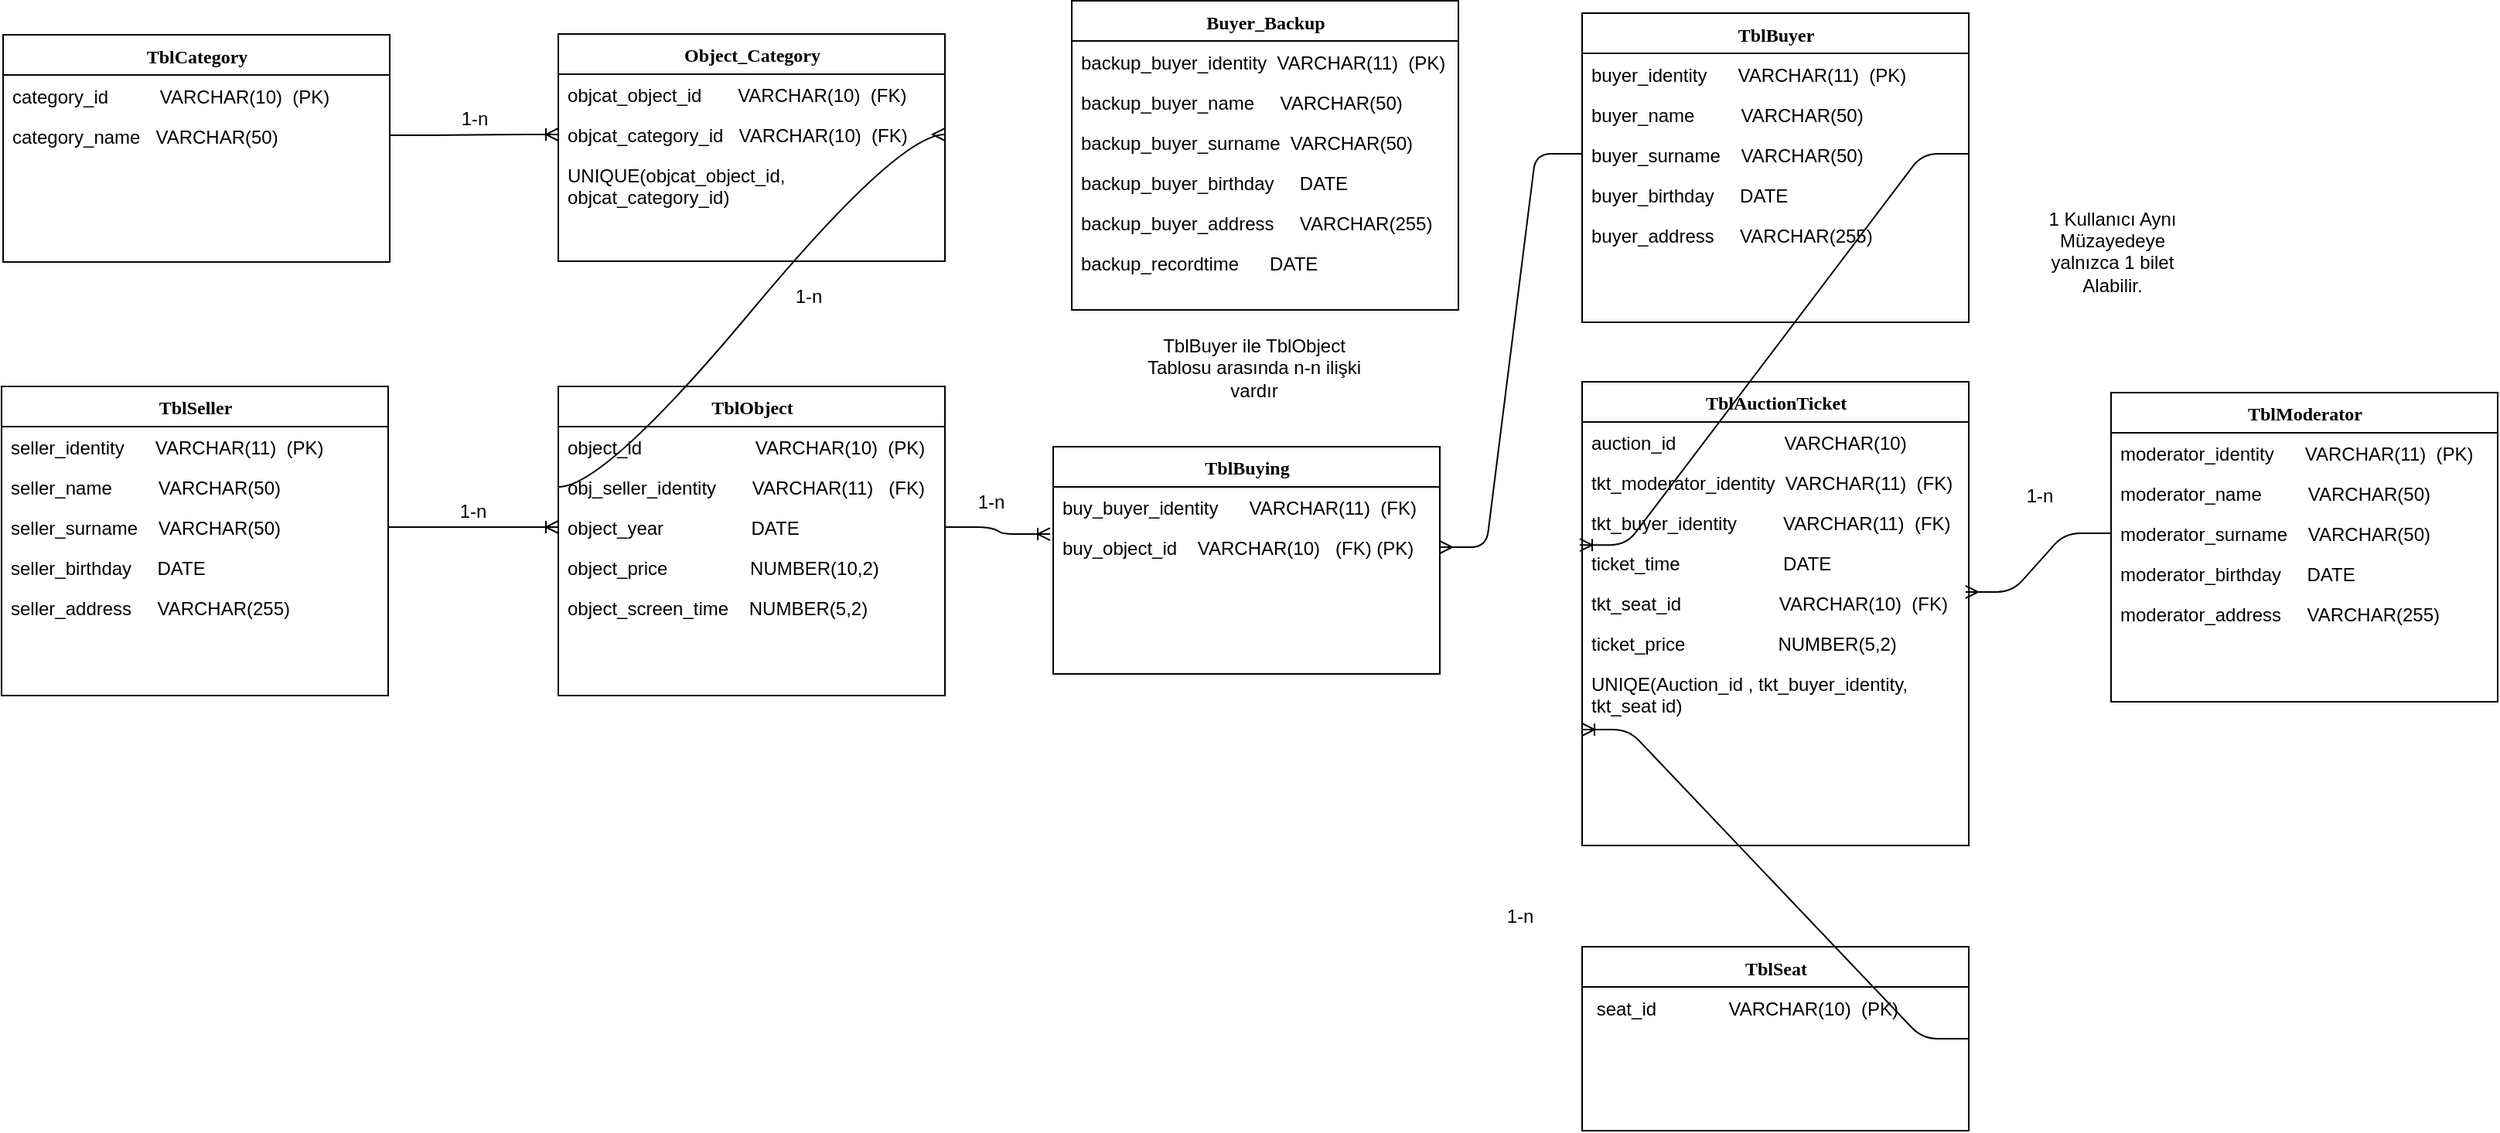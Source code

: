 <mxfile version="11.3.0" type="device" pages="1"><diagram name="Page-1" id="9f46799a-70d6-7492-0946-bef42562c5a5"><mxGraphModel dx="805" dy="462" grid="1" gridSize="10" guides="1" tooltips="1" connect="1" arrows="1" fold="1" page="1" pageScale="1" pageWidth="1100" pageHeight="850" background="#ffffff" math="0" shadow="0"><root><mxCell id="0"/><mxCell id="1" parent="0"/><mxCell id="78961159f06e98e8-17" value="TblBuyer" style="swimlane;html=1;fontStyle=1;align=center;verticalAlign=top;childLayout=stackLayout;horizontal=1;startSize=26;horizontalStack=0;resizeParent=1;resizeLast=0;collapsible=1;marginBottom=0;swimlaneFillColor=#ffffff;rounded=0;shadow=0;comic=0;labelBackgroundColor=none;strokeColor=#000000;strokeWidth=1;fillColor=none;fontFamily=Verdana;fontSize=12;fontColor=#000000;" parent="1" vertex="1"><mxGeometry x="1182" y="35.5" width="250" height="200" as="geometry"/></mxCell><mxCell id="78961159f06e98e8-21" value="buyer_identity&amp;nbsp; &amp;nbsp; &amp;nbsp; VARCHAR(11)&amp;nbsp;&amp;nbsp;(PK)" style="text;html=1;strokeColor=none;fillColor=none;align=left;verticalAlign=top;spacingLeft=4;spacingRight=4;whiteSpace=wrap;overflow=hidden;rotatable=0;points=[[0,0.5],[1,0.5]];portConstraint=eastwest;" parent="78961159f06e98e8-17" vertex="1"><mxGeometry y="26" width="250" height="26" as="geometry"/></mxCell><mxCell id="78961159f06e98e8-23" value="buyer_name&amp;nbsp; &amp;nbsp; &amp;nbsp; &amp;nbsp; &amp;nbsp;VARCHAR(50)" style="text;html=1;strokeColor=none;fillColor=none;align=left;verticalAlign=top;spacingLeft=4;spacingRight=4;whiteSpace=wrap;overflow=hidden;rotatable=0;points=[[0,0.5],[1,0.5]];portConstraint=eastwest;" parent="78961159f06e98e8-17" vertex="1"><mxGeometry y="52" width="250" height="26" as="geometry"/></mxCell><mxCell id="78961159f06e98e8-25" value="buyer_surname&amp;nbsp; &amp;nbsp; VARCHAR(50)" style="text;html=1;strokeColor=none;fillColor=none;align=left;verticalAlign=top;spacingLeft=4;spacingRight=4;whiteSpace=wrap;overflow=hidden;rotatable=0;points=[[0,0.5],[1,0.5]];portConstraint=eastwest;" parent="78961159f06e98e8-17" vertex="1"><mxGeometry y="78" width="250" height="26" as="geometry"/></mxCell><mxCell id="78961159f06e98e8-26" value="buyer_birthday&amp;nbsp; &amp;nbsp; &amp;nbsp;DATE" style="text;html=1;strokeColor=none;fillColor=none;align=left;verticalAlign=top;spacingLeft=4;spacingRight=4;whiteSpace=wrap;overflow=hidden;rotatable=0;points=[[0,0.5],[1,0.5]];portConstraint=eastwest;" parent="78961159f06e98e8-17" vertex="1"><mxGeometry y="104" width="250" height="26" as="geometry"/></mxCell><mxCell id="78961159f06e98e8-24" value="buyer_address&amp;nbsp; &amp;nbsp; &amp;nbsp;VARCHAR(255)" style="text;html=1;strokeColor=none;fillColor=none;align=left;verticalAlign=top;spacingLeft=4;spacingRight=4;whiteSpace=wrap;overflow=hidden;rotatable=0;points=[[0,0.5],[1,0.5]];portConstraint=eastwest;" parent="78961159f06e98e8-17" vertex="1"><mxGeometry y="130" width="250" height="26" as="geometry"/></mxCell><mxCell id="78961159f06e98e8-108" value="TblCategory" style="swimlane;html=1;fontStyle=1;align=center;verticalAlign=top;childLayout=stackLayout;horizontal=1;startSize=26;horizontalStack=0;resizeParent=1;resizeLast=0;collapsible=1;marginBottom=0;swimlaneFillColor=#ffffff;rounded=0;shadow=0;comic=0;labelBackgroundColor=none;strokeColor=#000000;strokeWidth=1;fillColor=none;fontFamily=Verdana;fontSize=12;fontColor=#000000;" parent="1" vertex="1"><mxGeometry x="161" y="49.5" width="250" height="147" as="geometry"/></mxCell><mxCell id="78961159f06e98e8-109" value="category_id&amp;nbsp; &amp;nbsp; &amp;nbsp; &amp;nbsp; &amp;nbsp; VARCHAR(10)&amp;nbsp; (PK)" style="text;html=1;strokeColor=none;fillColor=none;align=left;verticalAlign=top;spacingLeft=4;spacingRight=4;whiteSpace=wrap;overflow=hidden;rotatable=0;points=[[0,0.5],[1,0.5]];portConstraint=eastwest;" parent="78961159f06e98e8-108" vertex="1"><mxGeometry y="26" width="250" height="26" as="geometry"/></mxCell><mxCell id="78961159f06e98e8-110" value="category_name&amp;nbsp; &amp;nbsp;VARCHAR(50)" style="text;html=1;strokeColor=none;fillColor=none;align=left;verticalAlign=top;spacingLeft=4;spacingRight=4;whiteSpace=wrap;overflow=hidden;rotatable=0;points=[[0,0.5],[1,0.5]];portConstraint=eastwest;" parent="78961159f06e98e8-108" vertex="1"><mxGeometry y="52" width="250" height="26" as="geometry"/></mxCell><mxCell id="uuwnn3vvT_uluhf-y9ND-21" value="TblSeller" style="swimlane;html=1;fontStyle=1;align=center;verticalAlign=top;childLayout=stackLayout;horizontal=1;startSize=26;horizontalStack=0;resizeParent=1;resizeLast=0;collapsible=1;marginBottom=0;swimlaneFillColor=#ffffff;rounded=0;shadow=0;comic=0;labelBackgroundColor=none;strokeColor=#000000;strokeWidth=1;fillColor=none;fontFamily=Verdana;fontSize=12;fontColor=#000000;" parent="1" vertex="1"><mxGeometry x="160" y="277" width="250" height="200" as="geometry"/></mxCell><mxCell id="uuwnn3vvT_uluhf-y9ND-22" value="seller_identity&amp;nbsp; &amp;nbsp; &amp;nbsp; VARCHAR(11)&amp;nbsp;&amp;nbsp;(PK)" style="text;html=1;strokeColor=none;fillColor=none;align=left;verticalAlign=top;spacingLeft=4;spacingRight=4;whiteSpace=wrap;overflow=hidden;rotatable=0;points=[[0,0.5],[1,0.5]];portConstraint=eastwest;" parent="uuwnn3vvT_uluhf-y9ND-21" vertex="1"><mxGeometry y="26" width="250" height="26" as="geometry"/></mxCell><mxCell id="uuwnn3vvT_uluhf-y9ND-23" value="seller_name&amp;nbsp; &amp;nbsp; &amp;nbsp; &amp;nbsp; &amp;nbsp;VARCHAR(50)" style="text;html=1;strokeColor=none;fillColor=none;align=left;verticalAlign=top;spacingLeft=4;spacingRight=4;whiteSpace=wrap;overflow=hidden;rotatable=0;points=[[0,0.5],[1,0.5]];portConstraint=eastwest;" parent="uuwnn3vvT_uluhf-y9ND-21" vertex="1"><mxGeometry y="52" width="250" height="26" as="geometry"/></mxCell><mxCell id="uuwnn3vvT_uluhf-y9ND-24" value="seller_surname&amp;nbsp; &amp;nbsp; VARCHAR(50)" style="text;html=1;strokeColor=none;fillColor=none;align=left;verticalAlign=top;spacingLeft=4;spacingRight=4;whiteSpace=wrap;overflow=hidden;rotatable=0;points=[[0,0.5],[1,0.5]];portConstraint=eastwest;" parent="uuwnn3vvT_uluhf-y9ND-21" vertex="1"><mxGeometry y="78" width="250" height="26" as="geometry"/></mxCell><mxCell id="uuwnn3vvT_uluhf-y9ND-25" value="seller_birthday&amp;nbsp; &amp;nbsp; &amp;nbsp;DATE" style="text;html=1;strokeColor=none;fillColor=none;align=left;verticalAlign=top;spacingLeft=4;spacingRight=4;whiteSpace=wrap;overflow=hidden;rotatable=0;points=[[0,0.5],[1,0.5]];portConstraint=eastwest;" parent="uuwnn3vvT_uluhf-y9ND-21" vertex="1"><mxGeometry y="104" width="250" height="26" as="geometry"/></mxCell><mxCell id="uuwnn3vvT_uluhf-y9ND-26" value="seller_address&amp;nbsp; &amp;nbsp; &amp;nbsp;VARCHAR(255)" style="text;html=1;strokeColor=none;fillColor=none;align=left;verticalAlign=top;spacingLeft=4;spacingRight=4;whiteSpace=wrap;overflow=hidden;rotatable=0;points=[[0,0.5],[1,0.5]];portConstraint=eastwest;" parent="uuwnn3vvT_uluhf-y9ND-21" vertex="1"><mxGeometry y="130" width="250" height="26" as="geometry"/></mxCell><mxCell id="uuwnn3vvT_uluhf-y9ND-27" value="TblModerator" style="swimlane;html=1;fontStyle=1;align=center;verticalAlign=top;childLayout=stackLayout;horizontal=1;startSize=26;horizontalStack=0;resizeParent=1;resizeLast=0;collapsible=1;marginBottom=0;swimlaneFillColor=#ffffff;rounded=0;shadow=0;comic=0;labelBackgroundColor=none;strokeColor=#000000;strokeWidth=1;fillColor=none;fontFamily=Verdana;fontSize=12;fontColor=#000000;" parent="1" vertex="1"><mxGeometry x="1524" y="281" width="250" height="200" as="geometry"/></mxCell><mxCell id="uuwnn3vvT_uluhf-y9ND-28" value="moderator_identity&amp;nbsp; &amp;nbsp; &amp;nbsp; VARCHAR(11)&amp;nbsp;&amp;nbsp;(PK)" style="text;html=1;strokeColor=none;fillColor=none;align=left;verticalAlign=top;spacingLeft=4;spacingRight=4;whiteSpace=wrap;overflow=hidden;rotatable=0;points=[[0,0.5],[1,0.5]];portConstraint=eastwest;" parent="uuwnn3vvT_uluhf-y9ND-27" vertex="1"><mxGeometry y="26" width="250" height="26" as="geometry"/></mxCell><mxCell id="uuwnn3vvT_uluhf-y9ND-29" value="moderator_name&amp;nbsp; &amp;nbsp; &amp;nbsp; &amp;nbsp; &amp;nbsp;VARCHAR(50)" style="text;html=1;strokeColor=none;fillColor=none;align=left;verticalAlign=top;spacingLeft=4;spacingRight=4;whiteSpace=wrap;overflow=hidden;rotatable=0;points=[[0,0.5],[1,0.5]];portConstraint=eastwest;" parent="uuwnn3vvT_uluhf-y9ND-27" vertex="1"><mxGeometry y="52" width="250" height="26" as="geometry"/></mxCell><mxCell id="uuwnn3vvT_uluhf-y9ND-30" value="moderator_surname&amp;nbsp; &amp;nbsp; VARCHAR(50)" style="text;html=1;strokeColor=none;fillColor=none;align=left;verticalAlign=top;spacingLeft=4;spacingRight=4;whiteSpace=wrap;overflow=hidden;rotatable=0;points=[[0,0.5],[1,0.5]];portConstraint=eastwest;" parent="uuwnn3vvT_uluhf-y9ND-27" vertex="1"><mxGeometry y="78" width="250" height="26" as="geometry"/></mxCell><mxCell id="uuwnn3vvT_uluhf-y9ND-31" value="moderator_birthday&amp;nbsp; &amp;nbsp; &amp;nbsp;DATE" style="text;html=1;strokeColor=none;fillColor=none;align=left;verticalAlign=top;spacingLeft=4;spacingRight=4;whiteSpace=wrap;overflow=hidden;rotatable=0;points=[[0,0.5],[1,0.5]];portConstraint=eastwest;" parent="uuwnn3vvT_uluhf-y9ND-27" vertex="1"><mxGeometry y="104" width="250" height="26" as="geometry"/></mxCell><mxCell id="uuwnn3vvT_uluhf-y9ND-32" value="moderator_address&amp;nbsp; &amp;nbsp; &amp;nbsp;VARCHAR(255)" style="text;html=1;strokeColor=none;fillColor=none;align=left;verticalAlign=top;spacingLeft=4;spacingRight=4;whiteSpace=wrap;overflow=hidden;rotatable=0;points=[[0,0.5],[1,0.5]];portConstraint=eastwest;" parent="uuwnn3vvT_uluhf-y9ND-27" vertex="1"><mxGeometry y="130" width="250" height="26" as="geometry"/></mxCell><mxCell id="uuwnn3vvT_uluhf-y9ND-33" value="TblObject" style="swimlane;html=1;fontStyle=1;align=center;verticalAlign=top;childLayout=stackLayout;horizontal=1;startSize=26;horizontalStack=0;resizeParent=1;resizeLast=0;collapsible=1;marginBottom=0;swimlaneFillColor=#ffffff;rounded=0;shadow=0;comic=0;labelBackgroundColor=none;strokeColor=#000000;strokeWidth=1;fillColor=none;fontFamily=Verdana;fontSize=12;fontColor=#000000;" parent="1" vertex="1"><mxGeometry x="520" y="277" width="250" height="200" as="geometry"/></mxCell><mxCell id="uuwnn3vvT_uluhf-y9ND-34" value="object_id&amp;nbsp; &amp;nbsp; &amp;nbsp; &amp;nbsp; &amp;nbsp; &amp;nbsp; &amp;nbsp; &amp;nbsp; &amp;nbsp; &amp;nbsp; &amp;nbsp; VARCHAR(10)&amp;nbsp; (PK)" style="text;html=1;strokeColor=none;fillColor=none;align=left;verticalAlign=top;spacingLeft=4;spacingRight=4;whiteSpace=wrap;overflow=hidden;rotatable=0;points=[[0,0.5],[1,0.5]];portConstraint=eastwest;" parent="uuwnn3vvT_uluhf-y9ND-33" vertex="1"><mxGeometry y="26" width="250" height="26" as="geometry"/></mxCell><mxCell id="uuwnn3vvT_uluhf-y9ND-35" value="obj_seller_identity&amp;nbsp; &amp;nbsp; &amp;nbsp; &amp;nbsp;VARCHAR(11)&amp;nbsp; &amp;nbsp;(FK)" style="text;html=1;strokeColor=none;fillColor=none;align=left;verticalAlign=top;spacingLeft=4;spacingRight=4;whiteSpace=wrap;overflow=hidden;rotatable=0;points=[[0,0.5],[1,0.5]];portConstraint=eastwest;" parent="uuwnn3vvT_uluhf-y9ND-33" vertex="1"><mxGeometry y="52" width="250" height="26" as="geometry"/></mxCell><mxCell id="uuwnn3vvT_uluhf-y9ND-36" value="object_year&amp;nbsp; &amp;nbsp; &amp;nbsp; &amp;nbsp; &amp;nbsp; &amp;nbsp; &amp;nbsp; &amp;nbsp; &amp;nbsp;DATE" style="text;html=1;strokeColor=none;fillColor=none;align=left;verticalAlign=top;spacingLeft=4;spacingRight=4;whiteSpace=wrap;overflow=hidden;rotatable=0;points=[[0,0.5],[1,0.5]];portConstraint=eastwest;" parent="uuwnn3vvT_uluhf-y9ND-33" vertex="1"><mxGeometry y="78" width="250" height="26" as="geometry"/></mxCell><mxCell id="uuwnn3vvT_uluhf-y9ND-37" value="object_price&amp;nbsp; &amp;nbsp; &amp;nbsp; &amp;nbsp; &amp;nbsp; &amp;nbsp; &amp;nbsp; &amp;nbsp; NUMBER(10,2)" style="text;html=1;strokeColor=none;fillColor=none;align=left;verticalAlign=top;spacingLeft=4;spacingRight=4;whiteSpace=wrap;overflow=hidden;rotatable=0;points=[[0,0.5],[1,0.5]];portConstraint=eastwest;" parent="uuwnn3vvT_uluhf-y9ND-33" vertex="1"><mxGeometry y="104" width="250" height="26" as="geometry"/></mxCell><mxCell id="uuwnn3vvT_uluhf-y9ND-38" value="object_screen_time&amp;nbsp; &amp;nbsp; NUMBER(5,2)" style="text;html=1;strokeColor=none;fillColor=none;align=left;verticalAlign=top;spacingLeft=4;spacingRight=4;whiteSpace=wrap;overflow=hidden;rotatable=0;points=[[0,0.5],[1,0.5]];portConstraint=eastwest;" parent="uuwnn3vvT_uluhf-y9ND-33" vertex="1"><mxGeometry y="130" width="250" height="26" as="geometry"/></mxCell><mxCell id="uuwnn3vvT_uluhf-y9ND-39" value="Object_Category" style="swimlane;html=1;fontStyle=1;align=center;verticalAlign=top;childLayout=stackLayout;horizontal=1;startSize=26;horizontalStack=0;resizeParent=1;resizeLast=0;collapsible=1;marginBottom=0;swimlaneFillColor=#ffffff;rounded=0;shadow=0;comic=0;labelBackgroundColor=none;strokeColor=#000000;strokeWidth=1;fillColor=none;fontFamily=Verdana;fontSize=12;fontColor=#000000;" parent="1" vertex="1"><mxGeometry x="520" y="49" width="250" height="147" as="geometry"/></mxCell><mxCell id="uuwnn3vvT_uluhf-y9ND-40" value="objcat_object_id&amp;nbsp; &amp;nbsp; &amp;nbsp; &amp;nbsp;VARCHAR(10)&amp;nbsp; (FK)" style="text;html=1;strokeColor=none;fillColor=none;align=left;verticalAlign=top;spacingLeft=4;spacingRight=4;whiteSpace=wrap;overflow=hidden;rotatable=0;points=[[0,0.5],[1,0.5]];portConstraint=eastwest;" parent="uuwnn3vvT_uluhf-y9ND-39" vertex="1"><mxGeometry y="26" width="250" height="26" as="geometry"/></mxCell><mxCell id="uuwnn3vvT_uluhf-y9ND-41" value="objcat_category_id&amp;nbsp; &amp;nbsp;VARCHAR(10)&amp;nbsp; (FK)" style="text;html=1;strokeColor=none;fillColor=none;align=left;verticalAlign=top;spacingLeft=4;spacingRight=4;whiteSpace=wrap;overflow=hidden;rotatable=0;points=[[0,0.5],[1,0.5]];portConstraint=eastwest;" parent="uuwnn3vvT_uluhf-y9ND-39" vertex="1"><mxGeometry y="52" width="250" height="26" as="geometry"/></mxCell><mxCell id="uuwnn3vvT_uluhf-y9ND-122" value="UNIQUE(objcat_object_id,&lt;br&gt;objcat_category_id)" style="text;html=1;strokeColor=none;fillColor=none;align=left;verticalAlign=top;spacingLeft=4;spacingRight=4;whiteSpace=wrap;overflow=hidden;rotatable=0;points=[[0,0.5],[1,0.5]];portConstraint=eastwest;" parent="uuwnn3vvT_uluhf-y9ND-39" vertex="1"><mxGeometry y="78" width="250" height="42" as="geometry"/></mxCell><mxCell id="uuwnn3vvT_uluhf-y9ND-42" value="TblSeat" style="swimlane;html=1;fontStyle=1;align=center;verticalAlign=top;childLayout=stackLayout;horizontal=1;startSize=26;horizontalStack=0;resizeParent=1;resizeLast=0;collapsible=1;marginBottom=0;swimlaneFillColor=#ffffff;rounded=0;shadow=0;comic=0;labelBackgroundColor=none;strokeColor=#000000;strokeWidth=1;fillColor=none;fontFamily=Verdana;fontSize=12;fontColor=#000000;" parent="1" vertex="1"><mxGeometry x="1182" y="639.5" width="250" height="119" as="geometry"/></mxCell><mxCell id="uuwnn3vvT_uluhf-y9ND-43" value="&amp;nbsp;seat_id&amp;nbsp; &amp;nbsp; &amp;nbsp; &amp;nbsp; &amp;nbsp; &amp;nbsp; &amp;nbsp; VARCHAR(10)&amp;nbsp; (PK)" style="text;html=1;strokeColor=none;fillColor=none;align=left;verticalAlign=top;spacingLeft=4;spacingRight=4;whiteSpace=wrap;overflow=hidden;rotatable=0;points=[[0,0.5],[1,0.5]];portConstraint=eastwest;" parent="uuwnn3vvT_uluhf-y9ND-42" vertex="1"><mxGeometry y="26" width="250" height="26" as="geometry"/></mxCell><mxCell id="uuwnn3vvT_uluhf-y9ND-46" value="TblAuctionTicket" style="swimlane;html=1;fontStyle=1;align=center;verticalAlign=top;childLayout=stackLayout;horizontal=1;startSize=26;horizontalStack=0;resizeParent=1;resizeLast=0;collapsible=1;marginBottom=0;swimlaneFillColor=#ffffff;rounded=0;shadow=0;comic=0;labelBackgroundColor=none;strokeColor=#000000;strokeWidth=1;fillColor=none;fontFamily=Verdana;fontSize=12;fontColor=#000000;" parent="1" vertex="1"><mxGeometry x="1182" y="274" width="250" height="300" as="geometry"/></mxCell><mxCell id="uuwnn3vvT_uluhf-y9ND-47" value="auction_id&amp;nbsp; &amp;nbsp; &amp;nbsp; &amp;nbsp; &amp;nbsp; &amp;nbsp; &amp;nbsp; &amp;nbsp; &amp;nbsp; &amp;nbsp; &amp;nbsp;VARCHAR(10)" style="text;html=1;strokeColor=none;fillColor=none;align=left;verticalAlign=top;spacingLeft=4;spacingRight=4;whiteSpace=wrap;overflow=hidden;rotatable=0;points=[[0,0.5],[1,0.5]];portConstraint=eastwest;" parent="uuwnn3vvT_uluhf-y9ND-46" vertex="1"><mxGeometry y="26" width="250" height="26" as="geometry"/></mxCell><mxCell id="uuwnn3vvT_uluhf-y9ND-48" value="tkt_moderator_identity&amp;nbsp; VARCHAR(11)&amp;nbsp; (FK)" style="text;html=1;strokeColor=none;fillColor=none;align=left;verticalAlign=top;spacingLeft=4;spacingRight=4;whiteSpace=wrap;overflow=hidden;rotatable=0;points=[[0,0.5],[1,0.5]];portConstraint=eastwest;" parent="uuwnn3vvT_uluhf-y9ND-46" vertex="1"><mxGeometry y="52" width="250" height="26" as="geometry"/></mxCell><mxCell id="uuwnn3vvT_uluhf-y9ND-49" value="tkt_buyer_identity&amp;nbsp; &amp;nbsp; &amp;nbsp; &amp;nbsp; &amp;nbsp;VARCHAR(11)&amp;nbsp; (FK)" style="text;html=1;strokeColor=none;fillColor=none;align=left;verticalAlign=top;spacingLeft=4;spacingRight=4;whiteSpace=wrap;overflow=hidden;rotatable=0;points=[[0,0.5],[1,0.5]];portConstraint=eastwest;" parent="uuwnn3vvT_uluhf-y9ND-46" vertex="1"><mxGeometry y="78" width="250" height="26" as="geometry"/></mxCell><mxCell id="uuwnn3vvT_uluhf-y9ND-50" value="ticket_time&amp;nbsp; &amp;nbsp; &amp;nbsp; &amp;nbsp; &amp;nbsp; &amp;nbsp; &amp;nbsp; &amp;nbsp; &amp;nbsp; &amp;nbsp; DATE" style="text;html=1;strokeColor=none;fillColor=none;align=left;verticalAlign=top;spacingLeft=4;spacingRight=4;whiteSpace=wrap;overflow=hidden;rotatable=0;points=[[0,0.5],[1,0.5]];portConstraint=eastwest;" parent="uuwnn3vvT_uluhf-y9ND-46" vertex="1"><mxGeometry y="104" width="250" height="26" as="geometry"/></mxCell><mxCell id="uuwnn3vvT_uluhf-y9ND-51" value="tkt_seat_id&amp;nbsp; &amp;nbsp; &amp;nbsp; &amp;nbsp; &amp;nbsp; &amp;nbsp; &amp;nbsp; &amp;nbsp; &amp;nbsp; &amp;nbsp;VARCHAR(10)&amp;nbsp; (FK)" style="text;html=1;strokeColor=none;fillColor=none;align=left;verticalAlign=top;spacingLeft=4;spacingRight=4;whiteSpace=wrap;overflow=hidden;rotatable=0;points=[[0,0.5],[1,0.5]];portConstraint=eastwest;" parent="uuwnn3vvT_uluhf-y9ND-46" vertex="1"><mxGeometry y="130" width="250" height="26" as="geometry"/></mxCell><mxCell id="uuwnn3vvT_uluhf-y9ND-52" value="ticket_price&amp;nbsp; &amp;nbsp; &amp;nbsp; &amp;nbsp; &amp;nbsp; &amp;nbsp; &amp;nbsp; &amp;nbsp; &amp;nbsp; NUMBER(5,2)" style="text;html=1;strokeColor=none;fillColor=none;align=left;verticalAlign=top;spacingLeft=4;spacingRight=4;whiteSpace=wrap;overflow=hidden;rotatable=0;points=[[0,0.5],[1,0.5]];portConstraint=eastwest;" parent="uuwnn3vvT_uluhf-y9ND-46" vertex="1"><mxGeometry y="156" width="250" height="26" as="geometry"/></mxCell><mxCell id="uuwnn3vvT_uluhf-y9ND-120" value="UNIQE(Auction_id , tkt_buyer_identity, tkt_seat id)" style="text;html=1;strokeColor=none;fillColor=none;align=left;verticalAlign=top;spacingLeft=4;spacingRight=4;whiteSpace=wrap;overflow=hidden;rotatable=0;points=[[0,0.5],[1,0.5]];portConstraint=eastwest;" parent="uuwnn3vvT_uluhf-y9ND-46" vertex="1"><mxGeometry y="182" width="250" height="38" as="geometry"/></mxCell><mxCell id="uuwnn3vvT_uluhf-y9ND-58" value="TblBuying" style="swimlane;html=1;fontStyle=1;align=center;verticalAlign=top;childLayout=stackLayout;horizontal=1;startSize=26;horizontalStack=0;resizeParent=1;resizeLast=0;collapsible=1;marginBottom=0;swimlaneFillColor=#ffffff;rounded=0;shadow=0;comic=0;labelBackgroundColor=none;strokeColor=#000000;strokeWidth=1;fillColor=none;fontFamily=Verdana;fontSize=12;fontColor=#000000;" parent="1" vertex="1"><mxGeometry x="840" y="316" width="250" height="147" as="geometry"/></mxCell><mxCell id="uuwnn3vvT_uluhf-y9ND-59" value="buy_buyer_identity&amp;nbsp; &amp;nbsp; &amp;nbsp; VARCHAR(11)&amp;nbsp; (FK)" style="text;html=1;strokeColor=none;fillColor=none;align=left;verticalAlign=top;spacingLeft=4;spacingRight=4;whiteSpace=wrap;overflow=hidden;rotatable=0;points=[[0,0.5],[1,0.5]];portConstraint=eastwest;" parent="uuwnn3vvT_uluhf-y9ND-58" vertex="1"><mxGeometry y="26" width="250" height="26" as="geometry"/></mxCell><mxCell id="uuwnn3vvT_uluhf-y9ND-60" value="buy_object_id&amp;nbsp; &amp;nbsp; VARCHAR(10)&amp;nbsp; &amp;nbsp;(FK) (PK)&amp;nbsp;" style="text;html=1;strokeColor=none;fillColor=none;align=left;verticalAlign=top;spacingLeft=4;spacingRight=4;whiteSpace=wrap;overflow=hidden;rotatable=0;points=[[0,0.5],[1,0.5]];portConstraint=eastwest;" parent="uuwnn3vvT_uluhf-y9ND-58" vertex="1"><mxGeometry y="52" width="250" height="26" as="geometry"/></mxCell><mxCell id="uuwnn3vvT_uluhf-y9ND-86" value="" style="edgeStyle=entityRelationEdgeStyle;fontSize=12;html=1;endArrow=ERoneToMany;strokeColor=#000000;strokeWidth=1;exitX=1;exitY=0.5;exitDx=0;exitDy=0;entryX=0;entryY=0.5;entryDx=0;entryDy=0;" parent="1" source="uuwnn3vvT_uluhf-y9ND-24" target="uuwnn3vvT_uluhf-y9ND-36" edge="1"><mxGeometry width="100" height="100" relative="1" as="geometry"><mxPoint x="380" y="530" as="sourcePoint"/><mxPoint x="480" y="430" as="targetPoint"/></mxGeometry></mxCell><mxCell id="uuwnn3vvT_uluhf-y9ND-88" value="" style="edgeStyle=entityRelationEdgeStyle;fontSize=12;html=1;endArrow=ERoneToMany;strokeColor=#000000;strokeWidth=1;entryX=0;entryY=0.5;entryDx=0;entryDy=0;" parent="1" source="78961159f06e98e8-110" target="uuwnn3vvT_uluhf-y9ND-41" edge="1"><mxGeometry width="100" height="100" relative="1" as="geometry"><mxPoint x="370" y="264" as="sourcePoint"/><mxPoint x="470" y="164" as="targetPoint"/></mxGeometry></mxCell><mxCell id="uuwnn3vvT_uluhf-y9ND-98" style="edgeStyle=entityRelationEdgeStyle;orthogonalLoop=1;jettySize=auto;html=1;exitX=1;exitY=0.5;exitDx=0;exitDy=0;entryX=0;entryY=0.5;entryDx=0;entryDy=0;startArrow=ERmany;startFill=0;endArrow=none;endFill=0;strokeWidth=1;fontFamily=Helvetica;fontSize=12;curved=1;" parent="1" source="uuwnn3vvT_uluhf-y9ND-41" target="uuwnn3vvT_uluhf-y9ND-35" edge="1"><mxGeometry relative="1" as="geometry"/></mxCell><mxCell id="uuwnn3vvT_uluhf-y9ND-104" value="" style="edgeStyle=entityRelationEdgeStyle;fontSize=12;html=1;endArrow=none;strokeWidth=1;startArrow=ERmany;startFill=0;endFill=0;entryX=0;entryY=0.5;entryDx=0;entryDy=0;exitX=1;exitY=0.5;exitDx=0;exitDy=0;" parent="1" source="uuwnn3vvT_uluhf-y9ND-60" target="78961159f06e98e8-25" edge="1"><mxGeometry width="100" height="100" relative="1" as="geometry"><mxPoint x="900" y="200" as="sourcePoint"/><mxPoint x="1000" y="100" as="targetPoint"/></mxGeometry></mxCell><mxCell id="uuwnn3vvT_uluhf-y9ND-106" value="" style="edgeStyle=entityRelationEdgeStyle;fontSize=12;html=1;endArrow=ERoneToMany;strokeWidth=1;exitX=1;exitY=0.5;exitDx=0;exitDy=0;entryX=-0.008;entryY=0.174;entryDx=0;entryDy=0;entryPerimeter=0;" parent="1" source="uuwnn3vvT_uluhf-y9ND-36" target="uuwnn3vvT_uluhf-y9ND-60" edge="1"><mxGeometry width="100" height="100" relative="1" as="geometry"><mxPoint x="660" y="650" as="sourcePoint"/><mxPoint x="760" y="550" as="targetPoint"/></mxGeometry></mxCell><mxCell id="uuwnn3vvT_uluhf-y9ND-107" value="" style="edgeStyle=entityRelationEdgeStyle;fontSize=12;html=1;endArrow=none;strokeWidth=1;startArrow=ERmany;startFill=0;endFill=0;entryX=0;entryY=0.5;entryDx=0;entryDy=0;exitX=0.992;exitY=0.231;exitDx=0;exitDy=0;exitPerimeter=0;" parent="1" source="uuwnn3vvT_uluhf-y9ND-51" target="uuwnn3vvT_uluhf-y9ND-30" edge="1"><mxGeometry width="100" height="100" relative="1" as="geometry"><mxPoint x="890" y="650" as="sourcePoint"/><mxPoint x="990" y="550" as="targetPoint"/></mxGeometry></mxCell><mxCell id="uuwnn3vvT_uluhf-y9ND-108" value="" style="edgeStyle=entityRelationEdgeStyle;fontSize=12;html=1;endArrow=ERoneToMany;strokeWidth=1;exitX=1;exitY=0.5;exitDx=0;exitDy=0;entryX=-0.006;entryY=0.061;entryDx=0;entryDy=0;entryPerimeter=0;" parent="1" source="78961159f06e98e8-25" target="uuwnn3vvT_uluhf-y9ND-50" edge="1"><mxGeometry width="100" height="100" relative="1" as="geometry"><mxPoint x="1620" y="180" as="sourcePoint"/><mxPoint x="1720" y="80" as="targetPoint"/></mxGeometry></mxCell><mxCell id="uuwnn3vvT_uluhf-y9ND-109" value="" style="edgeStyle=entityRelationEdgeStyle;fontSize=12;html=1;endArrow=ERoneToMany;strokeWidth=1;exitX=1;exitY=0.5;exitDx=0;exitDy=0;entryX=0;entryY=0.75;entryDx=0;entryDy=0;" parent="1" source="uuwnn3vvT_uluhf-y9ND-42" target="uuwnn3vvT_uluhf-y9ND-46" edge="1"><mxGeometry width="100" height="100" relative="1" as="geometry"><mxPoint x="1430" y="720" as="sourcePoint"/><mxPoint x="1560" y="620" as="targetPoint"/></mxGeometry></mxCell><mxCell id="uuwnn3vvT_uluhf-y9ND-110" value="1-n" style="text;html=1;strokeColor=none;fillColor=none;align=center;verticalAlign=middle;whiteSpace=wrap;rounded=0;fontFamily=Helvetica;fontSize=12;" parent="1" vertex="1"><mxGeometry x="437.5" y="93.5" width="56" height="20" as="geometry"/></mxCell><mxCell id="uuwnn3vvT_uluhf-y9ND-111" value="1-n" style="text;html=1;strokeColor=none;fillColor=none;align=center;verticalAlign=middle;whiteSpace=wrap;rounded=0;fontFamily=Helvetica;fontSize=12;" parent="1" vertex="1"><mxGeometry x="437" y="348" width="56" height="20" as="geometry"/></mxCell><mxCell id="uuwnn3vvT_uluhf-y9ND-112" value="1-n" style="text;html=1;strokeColor=none;fillColor=none;align=center;verticalAlign=middle;whiteSpace=wrap;rounded=0;fontFamily=Helvetica;fontSize=12;rotation=0;" parent="1" vertex="1"><mxGeometry x="634" y="200" width="96" height="37" as="geometry"/></mxCell><mxCell id="uuwnn3vvT_uluhf-y9ND-113" value="1-n" style="text;html=1;strokeColor=none;fillColor=none;align=center;verticalAlign=middle;whiteSpace=wrap;rounded=0;fontFamily=Helvetica;fontSize=12;rotation=0;" parent="1" vertex="1"><mxGeometry x="760" y="332" width="80" height="40" as="geometry"/></mxCell><mxCell id="uuwnn3vvT_uluhf-y9ND-115" value="1-n" style="text;html=1;strokeColor=none;fillColor=none;align=center;verticalAlign=middle;whiteSpace=wrap;rounded=0;fontFamily=Helvetica;fontSize=12;rotation=0;" parent="1" vertex="1"><mxGeometry x="1102" y="600" width="80" height="40" as="geometry"/></mxCell><mxCell id="uuwnn3vvT_uluhf-y9ND-116" value="1-n" style="text;html=1;strokeColor=none;fillColor=none;align=center;verticalAlign=middle;whiteSpace=wrap;rounded=0;fontFamily=Helvetica;fontSize=12;rotation=0;" parent="1" vertex="1"><mxGeometry x="1438" y="328" width="80" height="40" as="geometry"/></mxCell><mxCell id="uuwnn3vvT_uluhf-y9ND-118" value="1 Kullanıcı Aynı Müzayedeye yalnızca 1 bilet Alabilir.&lt;br&gt;&amp;nbsp;" style="text;html=1;strokeColor=none;fillColor=none;align=center;verticalAlign=middle;whiteSpace=wrap;rounded=0;fontFamily=Helvetica;fontSize=12;" parent="1" vertex="1"><mxGeometry x="1470" y="140" width="110" height="113" as="geometry"/></mxCell><mxCell id="uuwnn3vvT_uluhf-y9ND-119" value="TblBuyer ile TblObject Tablosu arasında n-n ilişki vardır" style="text;html=1;strokeColor=none;fillColor=none;align=center;verticalAlign=middle;whiteSpace=wrap;rounded=0;fontFamily=Helvetica;fontSize=12;" parent="1" vertex="1"><mxGeometry x="890" y="218.5" width="160" height="93" as="geometry"/></mxCell><mxCell id="gdvNtgNArxTk3ofvRth9-2" value="Buyer_Backup" style="swimlane;html=1;fontStyle=1;align=center;verticalAlign=top;childLayout=stackLayout;horizontal=1;startSize=26;horizontalStack=0;resizeParent=1;resizeLast=0;collapsible=1;marginBottom=0;swimlaneFillColor=#ffffff;rounded=0;shadow=0;comic=0;labelBackgroundColor=none;strokeColor=#000000;strokeWidth=1;fillColor=none;fontFamily=Verdana;fontSize=12;fontColor=#000000;" vertex="1" parent="1"><mxGeometry x="852" y="27.5" width="250" height="200" as="geometry"/></mxCell><mxCell id="gdvNtgNArxTk3ofvRth9-3" value="backup_buyer_identity&amp;nbsp; VARCHAR(11)&amp;nbsp;&amp;nbsp;(PK)" style="text;html=1;strokeColor=none;fillColor=none;align=left;verticalAlign=top;spacingLeft=4;spacingRight=4;whiteSpace=wrap;overflow=hidden;rotatable=0;points=[[0,0.5],[1,0.5]];portConstraint=eastwest;" vertex="1" parent="gdvNtgNArxTk3ofvRth9-2"><mxGeometry y="26" width="250" height="26" as="geometry"/></mxCell><mxCell id="gdvNtgNArxTk3ofvRth9-4" value="backup_buyer_name&amp;nbsp; &amp;nbsp; &amp;nbsp;VARCHAR(50)" style="text;html=1;strokeColor=none;fillColor=none;align=left;verticalAlign=top;spacingLeft=4;spacingRight=4;whiteSpace=wrap;overflow=hidden;rotatable=0;points=[[0,0.5],[1,0.5]];portConstraint=eastwest;" vertex="1" parent="gdvNtgNArxTk3ofvRth9-2"><mxGeometry y="52" width="250" height="26" as="geometry"/></mxCell><mxCell id="gdvNtgNArxTk3ofvRth9-5" value="backup_buyer_surname&amp;nbsp; VARCHAR(50)" style="text;html=1;strokeColor=none;fillColor=none;align=left;verticalAlign=top;spacingLeft=4;spacingRight=4;whiteSpace=wrap;overflow=hidden;rotatable=0;points=[[0,0.5],[1,0.5]];portConstraint=eastwest;" vertex="1" parent="gdvNtgNArxTk3ofvRth9-2"><mxGeometry y="78" width="250" height="26" as="geometry"/></mxCell><mxCell id="gdvNtgNArxTk3ofvRth9-6" value="backup_buyer_birthday&amp;nbsp; &amp;nbsp; &amp;nbsp;DATE" style="text;html=1;strokeColor=none;fillColor=none;align=left;verticalAlign=top;spacingLeft=4;spacingRight=4;whiteSpace=wrap;overflow=hidden;rotatable=0;points=[[0,0.5],[1,0.5]];portConstraint=eastwest;" vertex="1" parent="gdvNtgNArxTk3ofvRth9-2"><mxGeometry y="104" width="250" height="26" as="geometry"/></mxCell><mxCell id="gdvNtgNArxTk3ofvRth9-7" value="backup_buyer_address&amp;nbsp; &amp;nbsp; &amp;nbsp;VARCHAR(255)" style="text;html=1;strokeColor=none;fillColor=none;align=left;verticalAlign=top;spacingLeft=4;spacingRight=4;whiteSpace=wrap;overflow=hidden;rotatable=0;points=[[0,0.5],[1,0.5]];portConstraint=eastwest;" vertex="1" parent="gdvNtgNArxTk3ofvRth9-2"><mxGeometry y="130" width="250" height="26" as="geometry"/></mxCell><mxCell id="gdvNtgNArxTk3ofvRth9-10" value="backup_recordtime&amp;nbsp; &amp;nbsp; &amp;nbsp; DATE&amp;nbsp;" style="text;html=1;strokeColor=none;fillColor=none;align=left;verticalAlign=top;spacingLeft=4;spacingRight=4;whiteSpace=wrap;overflow=hidden;rotatable=0;points=[[0,0.5],[1,0.5]];portConstraint=eastwest;" vertex="1" parent="gdvNtgNArxTk3ofvRth9-2"><mxGeometry y="156" width="250" height="26" as="geometry"/></mxCell></root></mxGraphModel></diagram></mxfile>